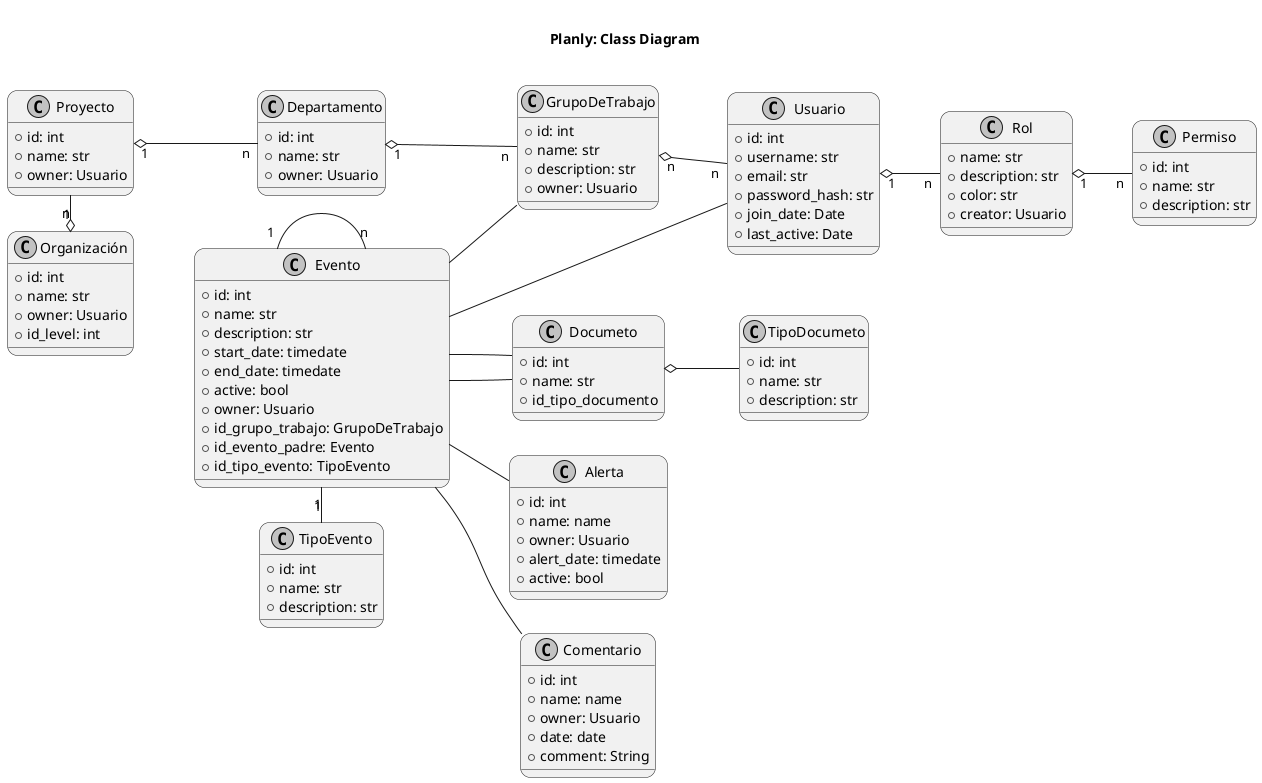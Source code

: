 @startuml yumlyClassDiagram

    title \n Planly: Class Diagram \n

    left to right direction
    skinparam monochrome true
    skinparam roundcorner 20

        class Organización  {
            + id: int 
            + name: str
            + owner: Usuario
            + id_level: int
        }

        class Proyecto {
            + id: int 
            + name: str
            + owner: Usuario
        }


        class Departamento {
            + id: int 
            + name: str
            + owner: Usuario
        }

        class GrupoDeTrabajo {
            + id: int 
            + name: str
            + description: str
            + owner: Usuario
        }

        class Usuario {
            + id: int
            + username: str
            + email: str
            + password_hash: str
            + join_date: Date
            + last_active: Date

            ' + crear_evento()
            ' + crear_rol()
            ' + crear_proyecto()
            ' + crear_departamento()
            ' + crear_grupo_trabajo()
        }

        class Rol {
            + name: str
            + description: str
            + color: str
            + creator: Usuario
        }

        class Permiso {
            + id: int
            + name: str
            + description: str
        }

        class Evento {
            + id: int
            + name: str 
            + description: str
            + start_date: timedate
            + end_date: timedate
            + active: bool
            + owner: Usuario
            + id_grupo_trabajo: GrupoDeTrabajo
            + id_evento_padre: Evento
            + id_tipo_evento: TipoEvento
        }

        class Documeto {
            + id: int
            + name: str
            + id_tipo_documento
        }

        class TipoDocumeto {
            + id: int
            + name: str
            + description: str
        }

        class Alerta {
            + id: int
            + name: name
            + owner: Usuario
            + alert_date: timedate
            + active: bool
        }

        class Comentario {
            + id: int
            + name: name
            + owner: Usuario
            + date: date
            + comment: String
        }

        class TipoEvento {
            + id: int
            + name: str
            + description: str
        }


        ' Relaciones
        Organización "1" o-left- "n" Proyecto
        Proyecto "1" o-- "n" Departamento
        Departamento "1" o-- "n" GrupoDeTrabajo
        GrupoDeTrabajo "n" o-- "n" Usuario

        Rol "1" o-- "n" Permiso
        Usuario "1" o-- "n" Rol

        Evento -- Usuario
        Evento -- GrupoDeTrabajo
        Evento -- Documeto
        Evento -- Alerta
        Evento -- Comentario

        Evento "1" -- "n" Evento

        Evento "1" -right- "1" TipoEvento

        Evento -- Documeto
        Documeto o-- TipoDocumeto

@enduml